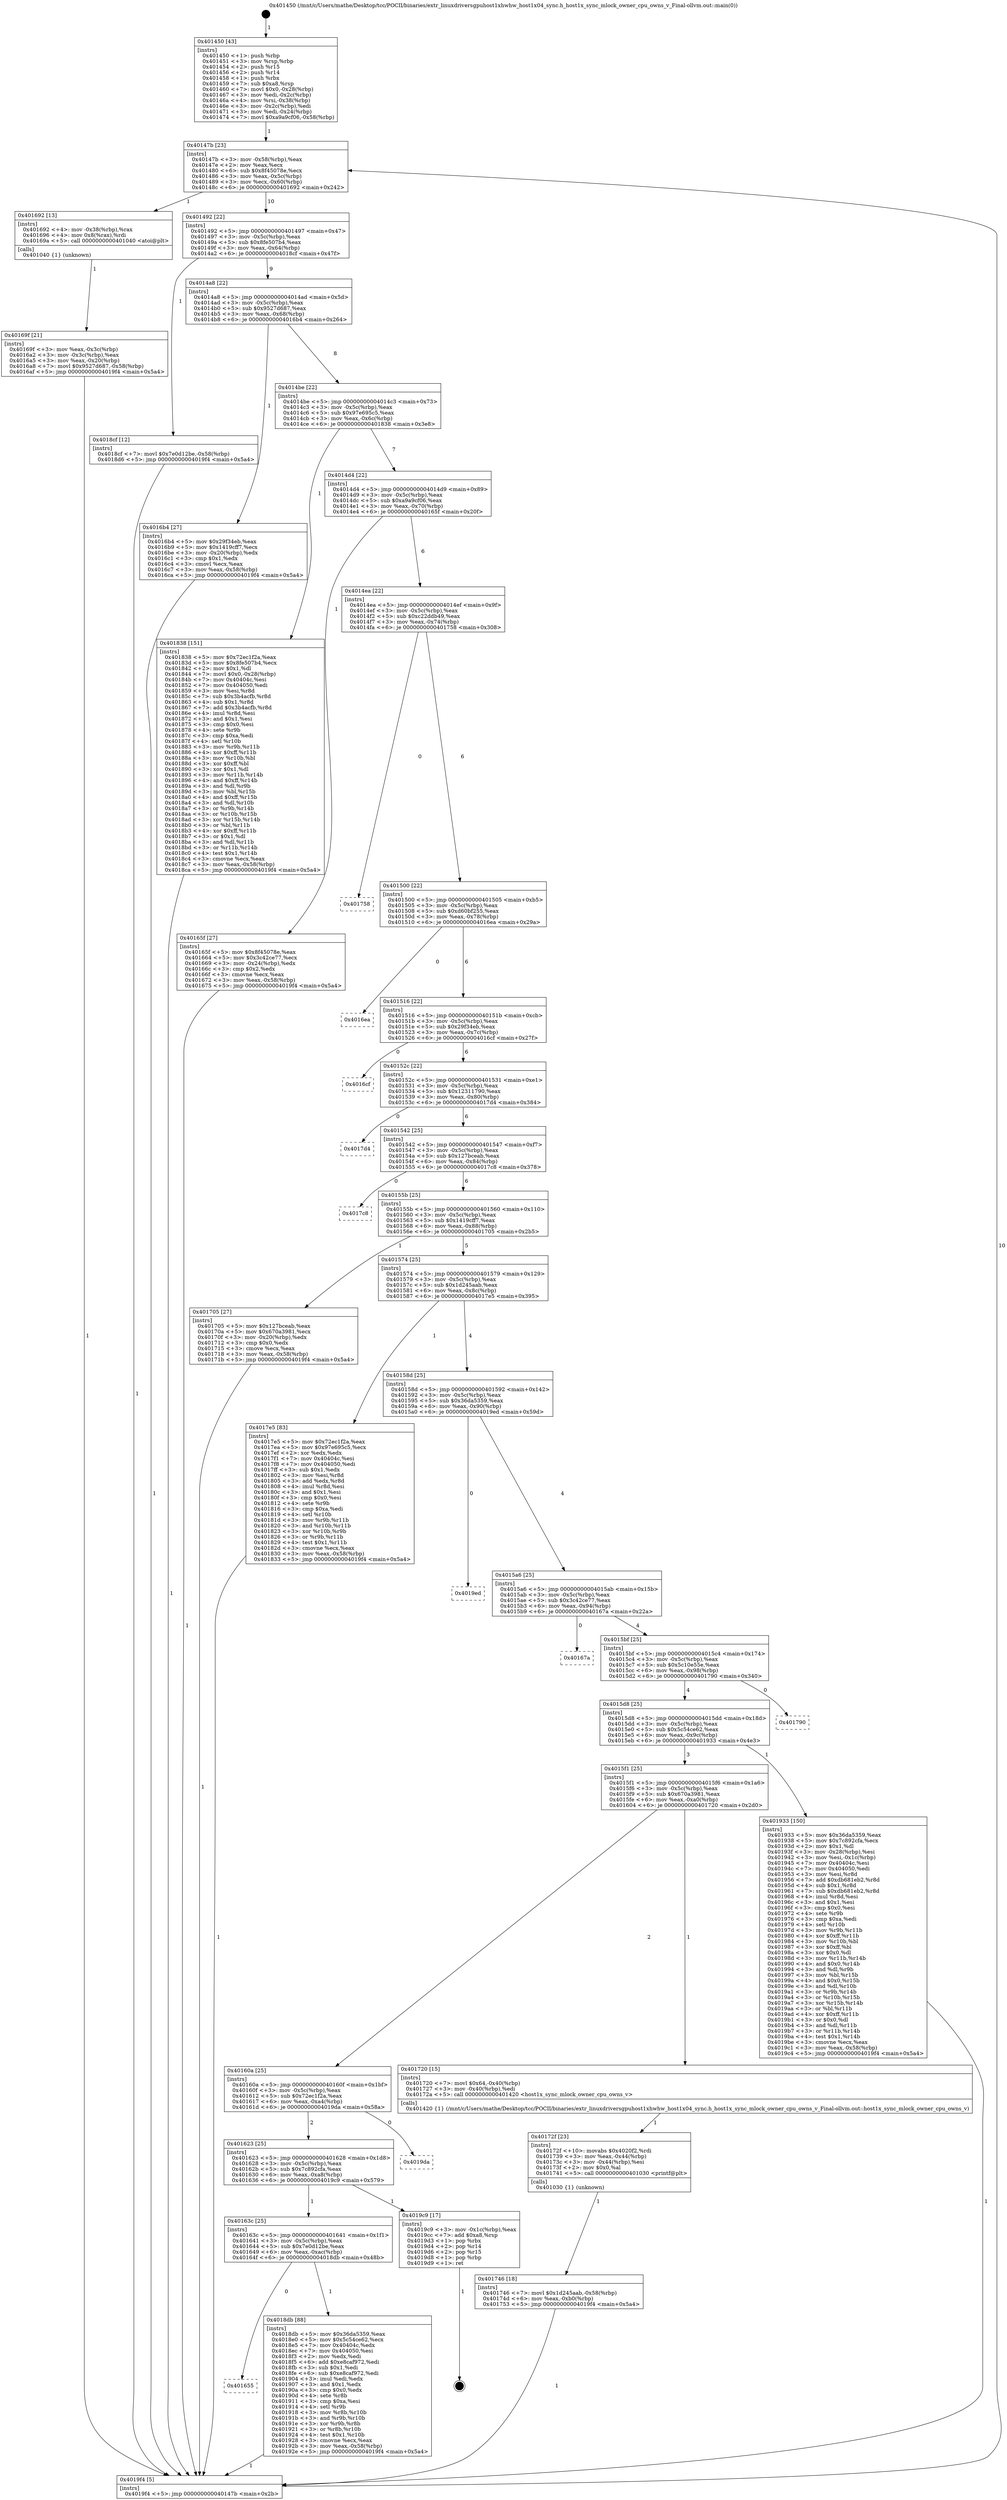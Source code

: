 digraph "0x401450" {
  label = "0x401450 (/mnt/c/Users/mathe/Desktop/tcc/POCII/binaries/extr_linuxdriversgpuhost1xhwhw_host1x04_sync.h_host1x_sync_mlock_owner_cpu_owns_v_Final-ollvm.out::main(0))"
  labelloc = "t"
  node[shape=record]

  Entry [label="",width=0.3,height=0.3,shape=circle,fillcolor=black,style=filled]
  "0x40147b" [label="{
     0x40147b [23]\l
     | [instrs]\l
     &nbsp;&nbsp;0x40147b \<+3\>: mov -0x58(%rbp),%eax\l
     &nbsp;&nbsp;0x40147e \<+2\>: mov %eax,%ecx\l
     &nbsp;&nbsp;0x401480 \<+6\>: sub $0x8f45078e,%ecx\l
     &nbsp;&nbsp;0x401486 \<+3\>: mov %eax,-0x5c(%rbp)\l
     &nbsp;&nbsp;0x401489 \<+3\>: mov %ecx,-0x60(%rbp)\l
     &nbsp;&nbsp;0x40148c \<+6\>: je 0000000000401692 \<main+0x242\>\l
  }"]
  "0x401692" [label="{
     0x401692 [13]\l
     | [instrs]\l
     &nbsp;&nbsp;0x401692 \<+4\>: mov -0x38(%rbp),%rax\l
     &nbsp;&nbsp;0x401696 \<+4\>: mov 0x8(%rax),%rdi\l
     &nbsp;&nbsp;0x40169a \<+5\>: call 0000000000401040 \<atoi@plt\>\l
     | [calls]\l
     &nbsp;&nbsp;0x401040 \{1\} (unknown)\l
  }"]
  "0x401492" [label="{
     0x401492 [22]\l
     | [instrs]\l
     &nbsp;&nbsp;0x401492 \<+5\>: jmp 0000000000401497 \<main+0x47\>\l
     &nbsp;&nbsp;0x401497 \<+3\>: mov -0x5c(%rbp),%eax\l
     &nbsp;&nbsp;0x40149a \<+5\>: sub $0x8fe507b4,%eax\l
     &nbsp;&nbsp;0x40149f \<+3\>: mov %eax,-0x64(%rbp)\l
     &nbsp;&nbsp;0x4014a2 \<+6\>: je 00000000004018cf \<main+0x47f\>\l
  }"]
  Exit [label="",width=0.3,height=0.3,shape=circle,fillcolor=black,style=filled,peripheries=2]
  "0x4018cf" [label="{
     0x4018cf [12]\l
     | [instrs]\l
     &nbsp;&nbsp;0x4018cf \<+7\>: movl $0x7e0d12be,-0x58(%rbp)\l
     &nbsp;&nbsp;0x4018d6 \<+5\>: jmp 00000000004019f4 \<main+0x5a4\>\l
  }"]
  "0x4014a8" [label="{
     0x4014a8 [22]\l
     | [instrs]\l
     &nbsp;&nbsp;0x4014a8 \<+5\>: jmp 00000000004014ad \<main+0x5d\>\l
     &nbsp;&nbsp;0x4014ad \<+3\>: mov -0x5c(%rbp),%eax\l
     &nbsp;&nbsp;0x4014b0 \<+5\>: sub $0x9527d687,%eax\l
     &nbsp;&nbsp;0x4014b5 \<+3\>: mov %eax,-0x68(%rbp)\l
     &nbsp;&nbsp;0x4014b8 \<+6\>: je 00000000004016b4 \<main+0x264\>\l
  }"]
  "0x401655" [label="{
     0x401655\l
  }", style=dashed]
  "0x4016b4" [label="{
     0x4016b4 [27]\l
     | [instrs]\l
     &nbsp;&nbsp;0x4016b4 \<+5\>: mov $0x29f34eb,%eax\l
     &nbsp;&nbsp;0x4016b9 \<+5\>: mov $0x1419cff7,%ecx\l
     &nbsp;&nbsp;0x4016be \<+3\>: mov -0x20(%rbp),%edx\l
     &nbsp;&nbsp;0x4016c1 \<+3\>: cmp $0x1,%edx\l
     &nbsp;&nbsp;0x4016c4 \<+3\>: cmovl %ecx,%eax\l
     &nbsp;&nbsp;0x4016c7 \<+3\>: mov %eax,-0x58(%rbp)\l
     &nbsp;&nbsp;0x4016ca \<+5\>: jmp 00000000004019f4 \<main+0x5a4\>\l
  }"]
  "0x4014be" [label="{
     0x4014be [22]\l
     | [instrs]\l
     &nbsp;&nbsp;0x4014be \<+5\>: jmp 00000000004014c3 \<main+0x73\>\l
     &nbsp;&nbsp;0x4014c3 \<+3\>: mov -0x5c(%rbp),%eax\l
     &nbsp;&nbsp;0x4014c6 \<+5\>: sub $0x97e695c5,%eax\l
     &nbsp;&nbsp;0x4014cb \<+3\>: mov %eax,-0x6c(%rbp)\l
     &nbsp;&nbsp;0x4014ce \<+6\>: je 0000000000401838 \<main+0x3e8\>\l
  }"]
  "0x4018db" [label="{
     0x4018db [88]\l
     | [instrs]\l
     &nbsp;&nbsp;0x4018db \<+5\>: mov $0x36da5359,%eax\l
     &nbsp;&nbsp;0x4018e0 \<+5\>: mov $0x5c54ce62,%ecx\l
     &nbsp;&nbsp;0x4018e5 \<+7\>: mov 0x40404c,%edx\l
     &nbsp;&nbsp;0x4018ec \<+7\>: mov 0x404050,%esi\l
     &nbsp;&nbsp;0x4018f3 \<+2\>: mov %edx,%edi\l
     &nbsp;&nbsp;0x4018f5 \<+6\>: add $0xe8caf972,%edi\l
     &nbsp;&nbsp;0x4018fb \<+3\>: sub $0x1,%edi\l
     &nbsp;&nbsp;0x4018fe \<+6\>: sub $0xe8caf972,%edi\l
     &nbsp;&nbsp;0x401904 \<+3\>: imul %edi,%edx\l
     &nbsp;&nbsp;0x401907 \<+3\>: and $0x1,%edx\l
     &nbsp;&nbsp;0x40190a \<+3\>: cmp $0x0,%edx\l
     &nbsp;&nbsp;0x40190d \<+4\>: sete %r8b\l
     &nbsp;&nbsp;0x401911 \<+3\>: cmp $0xa,%esi\l
     &nbsp;&nbsp;0x401914 \<+4\>: setl %r9b\l
     &nbsp;&nbsp;0x401918 \<+3\>: mov %r8b,%r10b\l
     &nbsp;&nbsp;0x40191b \<+3\>: and %r9b,%r10b\l
     &nbsp;&nbsp;0x40191e \<+3\>: xor %r9b,%r8b\l
     &nbsp;&nbsp;0x401921 \<+3\>: or %r8b,%r10b\l
     &nbsp;&nbsp;0x401924 \<+4\>: test $0x1,%r10b\l
     &nbsp;&nbsp;0x401928 \<+3\>: cmovne %ecx,%eax\l
     &nbsp;&nbsp;0x40192b \<+3\>: mov %eax,-0x58(%rbp)\l
     &nbsp;&nbsp;0x40192e \<+5\>: jmp 00000000004019f4 \<main+0x5a4\>\l
  }"]
  "0x401838" [label="{
     0x401838 [151]\l
     | [instrs]\l
     &nbsp;&nbsp;0x401838 \<+5\>: mov $0x72ec1f2a,%eax\l
     &nbsp;&nbsp;0x40183d \<+5\>: mov $0x8fe507b4,%ecx\l
     &nbsp;&nbsp;0x401842 \<+2\>: mov $0x1,%dl\l
     &nbsp;&nbsp;0x401844 \<+7\>: movl $0x0,-0x28(%rbp)\l
     &nbsp;&nbsp;0x40184b \<+7\>: mov 0x40404c,%esi\l
     &nbsp;&nbsp;0x401852 \<+7\>: mov 0x404050,%edi\l
     &nbsp;&nbsp;0x401859 \<+3\>: mov %esi,%r8d\l
     &nbsp;&nbsp;0x40185c \<+7\>: sub $0x3b4acfb,%r8d\l
     &nbsp;&nbsp;0x401863 \<+4\>: sub $0x1,%r8d\l
     &nbsp;&nbsp;0x401867 \<+7\>: add $0x3b4acfb,%r8d\l
     &nbsp;&nbsp;0x40186e \<+4\>: imul %r8d,%esi\l
     &nbsp;&nbsp;0x401872 \<+3\>: and $0x1,%esi\l
     &nbsp;&nbsp;0x401875 \<+3\>: cmp $0x0,%esi\l
     &nbsp;&nbsp;0x401878 \<+4\>: sete %r9b\l
     &nbsp;&nbsp;0x40187c \<+3\>: cmp $0xa,%edi\l
     &nbsp;&nbsp;0x40187f \<+4\>: setl %r10b\l
     &nbsp;&nbsp;0x401883 \<+3\>: mov %r9b,%r11b\l
     &nbsp;&nbsp;0x401886 \<+4\>: xor $0xff,%r11b\l
     &nbsp;&nbsp;0x40188a \<+3\>: mov %r10b,%bl\l
     &nbsp;&nbsp;0x40188d \<+3\>: xor $0xff,%bl\l
     &nbsp;&nbsp;0x401890 \<+3\>: xor $0x1,%dl\l
     &nbsp;&nbsp;0x401893 \<+3\>: mov %r11b,%r14b\l
     &nbsp;&nbsp;0x401896 \<+4\>: and $0xff,%r14b\l
     &nbsp;&nbsp;0x40189a \<+3\>: and %dl,%r9b\l
     &nbsp;&nbsp;0x40189d \<+3\>: mov %bl,%r15b\l
     &nbsp;&nbsp;0x4018a0 \<+4\>: and $0xff,%r15b\l
     &nbsp;&nbsp;0x4018a4 \<+3\>: and %dl,%r10b\l
     &nbsp;&nbsp;0x4018a7 \<+3\>: or %r9b,%r14b\l
     &nbsp;&nbsp;0x4018aa \<+3\>: or %r10b,%r15b\l
     &nbsp;&nbsp;0x4018ad \<+3\>: xor %r15b,%r14b\l
     &nbsp;&nbsp;0x4018b0 \<+3\>: or %bl,%r11b\l
     &nbsp;&nbsp;0x4018b3 \<+4\>: xor $0xff,%r11b\l
     &nbsp;&nbsp;0x4018b7 \<+3\>: or $0x1,%dl\l
     &nbsp;&nbsp;0x4018ba \<+3\>: and %dl,%r11b\l
     &nbsp;&nbsp;0x4018bd \<+3\>: or %r11b,%r14b\l
     &nbsp;&nbsp;0x4018c0 \<+4\>: test $0x1,%r14b\l
     &nbsp;&nbsp;0x4018c4 \<+3\>: cmovne %ecx,%eax\l
     &nbsp;&nbsp;0x4018c7 \<+3\>: mov %eax,-0x58(%rbp)\l
     &nbsp;&nbsp;0x4018ca \<+5\>: jmp 00000000004019f4 \<main+0x5a4\>\l
  }"]
  "0x4014d4" [label="{
     0x4014d4 [22]\l
     | [instrs]\l
     &nbsp;&nbsp;0x4014d4 \<+5\>: jmp 00000000004014d9 \<main+0x89\>\l
     &nbsp;&nbsp;0x4014d9 \<+3\>: mov -0x5c(%rbp),%eax\l
     &nbsp;&nbsp;0x4014dc \<+5\>: sub $0xa9a9cf06,%eax\l
     &nbsp;&nbsp;0x4014e1 \<+3\>: mov %eax,-0x70(%rbp)\l
     &nbsp;&nbsp;0x4014e4 \<+6\>: je 000000000040165f \<main+0x20f\>\l
  }"]
  "0x40163c" [label="{
     0x40163c [25]\l
     | [instrs]\l
     &nbsp;&nbsp;0x40163c \<+5\>: jmp 0000000000401641 \<main+0x1f1\>\l
     &nbsp;&nbsp;0x401641 \<+3\>: mov -0x5c(%rbp),%eax\l
     &nbsp;&nbsp;0x401644 \<+5\>: sub $0x7e0d12be,%eax\l
     &nbsp;&nbsp;0x401649 \<+6\>: mov %eax,-0xac(%rbp)\l
     &nbsp;&nbsp;0x40164f \<+6\>: je 00000000004018db \<main+0x48b\>\l
  }"]
  "0x40165f" [label="{
     0x40165f [27]\l
     | [instrs]\l
     &nbsp;&nbsp;0x40165f \<+5\>: mov $0x8f45078e,%eax\l
     &nbsp;&nbsp;0x401664 \<+5\>: mov $0x3c42ce77,%ecx\l
     &nbsp;&nbsp;0x401669 \<+3\>: mov -0x24(%rbp),%edx\l
     &nbsp;&nbsp;0x40166c \<+3\>: cmp $0x2,%edx\l
     &nbsp;&nbsp;0x40166f \<+3\>: cmovne %ecx,%eax\l
     &nbsp;&nbsp;0x401672 \<+3\>: mov %eax,-0x58(%rbp)\l
     &nbsp;&nbsp;0x401675 \<+5\>: jmp 00000000004019f4 \<main+0x5a4\>\l
  }"]
  "0x4014ea" [label="{
     0x4014ea [22]\l
     | [instrs]\l
     &nbsp;&nbsp;0x4014ea \<+5\>: jmp 00000000004014ef \<main+0x9f\>\l
     &nbsp;&nbsp;0x4014ef \<+3\>: mov -0x5c(%rbp),%eax\l
     &nbsp;&nbsp;0x4014f2 \<+5\>: sub $0xc22ddb49,%eax\l
     &nbsp;&nbsp;0x4014f7 \<+3\>: mov %eax,-0x74(%rbp)\l
     &nbsp;&nbsp;0x4014fa \<+6\>: je 0000000000401758 \<main+0x308\>\l
  }"]
  "0x4019f4" [label="{
     0x4019f4 [5]\l
     | [instrs]\l
     &nbsp;&nbsp;0x4019f4 \<+5\>: jmp 000000000040147b \<main+0x2b\>\l
  }"]
  "0x401450" [label="{
     0x401450 [43]\l
     | [instrs]\l
     &nbsp;&nbsp;0x401450 \<+1\>: push %rbp\l
     &nbsp;&nbsp;0x401451 \<+3\>: mov %rsp,%rbp\l
     &nbsp;&nbsp;0x401454 \<+2\>: push %r15\l
     &nbsp;&nbsp;0x401456 \<+2\>: push %r14\l
     &nbsp;&nbsp;0x401458 \<+1\>: push %rbx\l
     &nbsp;&nbsp;0x401459 \<+7\>: sub $0xa8,%rsp\l
     &nbsp;&nbsp;0x401460 \<+7\>: movl $0x0,-0x28(%rbp)\l
     &nbsp;&nbsp;0x401467 \<+3\>: mov %edi,-0x2c(%rbp)\l
     &nbsp;&nbsp;0x40146a \<+4\>: mov %rsi,-0x38(%rbp)\l
     &nbsp;&nbsp;0x40146e \<+3\>: mov -0x2c(%rbp),%edi\l
     &nbsp;&nbsp;0x401471 \<+3\>: mov %edi,-0x24(%rbp)\l
     &nbsp;&nbsp;0x401474 \<+7\>: movl $0xa9a9cf06,-0x58(%rbp)\l
  }"]
  "0x40169f" [label="{
     0x40169f [21]\l
     | [instrs]\l
     &nbsp;&nbsp;0x40169f \<+3\>: mov %eax,-0x3c(%rbp)\l
     &nbsp;&nbsp;0x4016a2 \<+3\>: mov -0x3c(%rbp),%eax\l
     &nbsp;&nbsp;0x4016a5 \<+3\>: mov %eax,-0x20(%rbp)\l
     &nbsp;&nbsp;0x4016a8 \<+7\>: movl $0x9527d687,-0x58(%rbp)\l
     &nbsp;&nbsp;0x4016af \<+5\>: jmp 00000000004019f4 \<main+0x5a4\>\l
  }"]
  "0x4019c9" [label="{
     0x4019c9 [17]\l
     | [instrs]\l
     &nbsp;&nbsp;0x4019c9 \<+3\>: mov -0x1c(%rbp),%eax\l
     &nbsp;&nbsp;0x4019cc \<+7\>: add $0xa8,%rsp\l
     &nbsp;&nbsp;0x4019d3 \<+1\>: pop %rbx\l
     &nbsp;&nbsp;0x4019d4 \<+2\>: pop %r14\l
     &nbsp;&nbsp;0x4019d6 \<+2\>: pop %r15\l
     &nbsp;&nbsp;0x4019d8 \<+1\>: pop %rbp\l
     &nbsp;&nbsp;0x4019d9 \<+1\>: ret\l
  }"]
  "0x401758" [label="{
     0x401758\l
  }", style=dashed]
  "0x401500" [label="{
     0x401500 [22]\l
     | [instrs]\l
     &nbsp;&nbsp;0x401500 \<+5\>: jmp 0000000000401505 \<main+0xb5\>\l
     &nbsp;&nbsp;0x401505 \<+3\>: mov -0x5c(%rbp),%eax\l
     &nbsp;&nbsp;0x401508 \<+5\>: sub $0xd60bf255,%eax\l
     &nbsp;&nbsp;0x40150d \<+3\>: mov %eax,-0x78(%rbp)\l
     &nbsp;&nbsp;0x401510 \<+6\>: je 00000000004016ea \<main+0x29a\>\l
  }"]
  "0x401623" [label="{
     0x401623 [25]\l
     | [instrs]\l
     &nbsp;&nbsp;0x401623 \<+5\>: jmp 0000000000401628 \<main+0x1d8\>\l
     &nbsp;&nbsp;0x401628 \<+3\>: mov -0x5c(%rbp),%eax\l
     &nbsp;&nbsp;0x40162b \<+5\>: sub $0x7c892cfa,%eax\l
     &nbsp;&nbsp;0x401630 \<+6\>: mov %eax,-0xa8(%rbp)\l
     &nbsp;&nbsp;0x401636 \<+6\>: je 00000000004019c9 \<main+0x579\>\l
  }"]
  "0x4016ea" [label="{
     0x4016ea\l
  }", style=dashed]
  "0x401516" [label="{
     0x401516 [22]\l
     | [instrs]\l
     &nbsp;&nbsp;0x401516 \<+5\>: jmp 000000000040151b \<main+0xcb\>\l
     &nbsp;&nbsp;0x40151b \<+3\>: mov -0x5c(%rbp),%eax\l
     &nbsp;&nbsp;0x40151e \<+5\>: sub $0x29f34eb,%eax\l
     &nbsp;&nbsp;0x401523 \<+3\>: mov %eax,-0x7c(%rbp)\l
     &nbsp;&nbsp;0x401526 \<+6\>: je 00000000004016cf \<main+0x27f\>\l
  }"]
  "0x4019da" [label="{
     0x4019da\l
  }", style=dashed]
  "0x4016cf" [label="{
     0x4016cf\l
  }", style=dashed]
  "0x40152c" [label="{
     0x40152c [22]\l
     | [instrs]\l
     &nbsp;&nbsp;0x40152c \<+5\>: jmp 0000000000401531 \<main+0xe1\>\l
     &nbsp;&nbsp;0x401531 \<+3\>: mov -0x5c(%rbp),%eax\l
     &nbsp;&nbsp;0x401534 \<+5\>: sub $0x12311790,%eax\l
     &nbsp;&nbsp;0x401539 \<+3\>: mov %eax,-0x80(%rbp)\l
     &nbsp;&nbsp;0x40153c \<+6\>: je 00000000004017d4 \<main+0x384\>\l
  }"]
  "0x401746" [label="{
     0x401746 [18]\l
     | [instrs]\l
     &nbsp;&nbsp;0x401746 \<+7\>: movl $0x1d245aab,-0x58(%rbp)\l
     &nbsp;&nbsp;0x40174d \<+6\>: mov %eax,-0xb0(%rbp)\l
     &nbsp;&nbsp;0x401753 \<+5\>: jmp 00000000004019f4 \<main+0x5a4\>\l
  }"]
  "0x4017d4" [label="{
     0x4017d4\l
  }", style=dashed]
  "0x401542" [label="{
     0x401542 [25]\l
     | [instrs]\l
     &nbsp;&nbsp;0x401542 \<+5\>: jmp 0000000000401547 \<main+0xf7\>\l
     &nbsp;&nbsp;0x401547 \<+3\>: mov -0x5c(%rbp),%eax\l
     &nbsp;&nbsp;0x40154a \<+5\>: sub $0x127bceab,%eax\l
     &nbsp;&nbsp;0x40154f \<+6\>: mov %eax,-0x84(%rbp)\l
     &nbsp;&nbsp;0x401555 \<+6\>: je 00000000004017c8 \<main+0x378\>\l
  }"]
  "0x40172f" [label="{
     0x40172f [23]\l
     | [instrs]\l
     &nbsp;&nbsp;0x40172f \<+10\>: movabs $0x4020f2,%rdi\l
     &nbsp;&nbsp;0x401739 \<+3\>: mov %eax,-0x44(%rbp)\l
     &nbsp;&nbsp;0x40173c \<+3\>: mov -0x44(%rbp),%esi\l
     &nbsp;&nbsp;0x40173f \<+2\>: mov $0x0,%al\l
     &nbsp;&nbsp;0x401741 \<+5\>: call 0000000000401030 \<printf@plt\>\l
     | [calls]\l
     &nbsp;&nbsp;0x401030 \{1\} (unknown)\l
  }"]
  "0x4017c8" [label="{
     0x4017c8\l
  }", style=dashed]
  "0x40155b" [label="{
     0x40155b [25]\l
     | [instrs]\l
     &nbsp;&nbsp;0x40155b \<+5\>: jmp 0000000000401560 \<main+0x110\>\l
     &nbsp;&nbsp;0x401560 \<+3\>: mov -0x5c(%rbp),%eax\l
     &nbsp;&nbsp;0x401563 \<+5\>: sub $0x1419cff7,%eax\l
     &nbsp;&nbsp;0x401568 \<+6\>: mov %eax,-0x88(%rbp)\l
     &nbsp;&nbsp;0x40156e \<+6\>: je 0000000000401705 \<main+0x2b5\>\l
  }"]
  "0x40160a" [label="{
     0x40160a [25]\l
     | [instrs]\l
     &nbsp;&nbsp;0x40160a \<+5\>: jmp 000000000040160f \<main+0x1bf\>\l
     &nbsp;&nbsp;0x40160f \<+3\>: mov -0x5c(%rbp),%eax\l
     &nbsp;&nbsp;0x401612 \<+5\>: sub $0x72ec1f2a,%eax\l
     &nbsp;&nbsp;0x401617 \<+6\>: mov %eax,-0xa4(%rbp)\l
     &nbsp;&nbsp;0x40161d \<+6\>: je 00000000004019da \<main+0x58a\>\l
  }"]
  "0x401705" [label="{
     0x401705 [27]\l
     | [instrs]\l
     &nbsp;&nbsp;0x401705 \<+5\>: mov $0x127bceab,%eax\l
     &nbsp;&nbsp;0x40170a \<+5\>: mov $0x670a3981,%ecx\l
     &nbsp;&nbsp;0x40170f \<+3\>: mov -0x20(%rbp),%edx\l
     &nbsp;&nbsp;0x401712 \<+3\>: cmp $0x0,%edx\l
     &nbsp;&nbsp;0x401715 \<+3\>: cmove %ecx,%eax\l
     &nbsp;&nbsp;0x401718 \<+3\>: mov %eax,-0x58(%rbp)\l
     &nbsp;&nbsp;0x40171b \<+5\>: jmp 00000000004019f4 \<main+0x5a4\>\l
  }"]
  "0x401574" [label="{
     0x401574 [25]\l
     | [instrs]\l
     &nbsp;&nbsp;0x401574 \<+5\>: jmp 0000000000401579 \<main+0x129\>\l
     &nbsp;&nbsp;0x401579 \<+3\>: mov -0x5c(%rbp),%eax\l
     &nbsp;&nbsp;0x40157c \<+5\>: sub $0x1d245aab,%eax\l
     &nbsp;&nbsp;0x401581 \<+6\>: mov %eax,-0x8c(%rbp)\l
     &nbsp;&nbsp;0x401587 \<+6\>: je 00000000004017e5 \<main+0x395\>\l
  }"]
  "0x401720" [label="{
     0x401720 [15]\l
     | [instrs]\l
     &nbsp;&nbsp;0x401720 \<+7\>: movl $0x64,-0x40(%rbp)\l
     &nbsp;&nbsp;0x401727 \<+3\>: mov -0x40(%rbp),%edi\l
     &nbsp;&nbsp;0x40172a \<+5\>: call 0000000000401420 \<host1x_sync_mlock_owner_cpu_owns_v\>\l
     | [calls]\l
     &nbsp;&nbsp;0x401420 \{1\} (/mnt/c/Users/mathe/Desktop/tcc/POCII/binaries/extr_linuxdriversgpuhost1xhwhw_host1x04_sync.h_host1x_sync_mlock_owner_cpu_owns_v_Final-ollvm.out::host1x_sync_mlock_owner_cpu_owns_v)\l
  }"]
  "0x4017e5" [label="{
     0x4017e5 [83]\l
     | [instrs]\l
     &nbsp;&nbsp;0x4017e5 \<+5\>: mov $0x72ec1f2a,%eax\l
     &nbsp;&nbsp;0x4017ea \<+5\>: mov $0x97e695c5,%ecx\l
     &nbsp;&nbsp;0x4017ef \<+2\>: xor %edx,%edx\l
     &nbsp;&nbsp;0x4017f1 \<+7\>: mov 0x40404c,%esi\l
     &nbsp;&nbsp;0x4017f8 \<+7\>: mov 0x404050,%edi\l
     &nbsp;&nbsp;0x4017ff \<+3\>: sub $0x1,%edx\l
     &nbsp;&nbsp;0x401802 \<+3\>: mov %esi,%r8d\l
     &nbsp;&nbsp;0x401805 \<+3\>: add %edx,%r8d\l
     &nbsp;&nbsp;0x401808 \<+4\>: imul %r8d,%esi\l
     &nbsp;&nbsp;0x40180c \<+3\>: and $0x1,%esi\l
     &nbsp;&nbsp;0x40180f \<+3\>: cmp $0x0,%esi\l
     &nbsp;&nbsp;0x401812 \<+4\>: sete %r9b\l
     &nbsp;&nbsp;0x401816 \<+3\>: cmp $0xa,%edi\l
     &nbsp;&nbsp;0x401819 \<+4\>: setl %r10b\l
     &nbsp;&nbsp;0x40181d \<+3\>: mov %r9b,%r11b\l
     &nbsp;&nbsp;0x401820 \<+3\>: and %r10b,%r11b\l
     &nbsp;&nbsp;0x401823 \<+3\>: xor %r10b,%r9b\l
     &nbsp;&nbsp;0x401826 \<+3\>: or %r9b,%r11b\l
     &nbsp;&nbsp;0x401829 \<+4\>: test $0x1,%r11b\l
     &nbsp;&nbsp;0x40182d \<+3\>: cmovne %ecx,%eax\l
     &nbsp;&nbsp;0x401830 \<+3\>: mov %eax,-0x58(%rbp)\l
     &nbsp;&nbsp;0x401833 \<+5\>: jmp 00000000004019f4 \<main+0x5a4\>\l
  }"]
  "0x40158d" [label="{
     0x40158d [25]\l
     | [instrs]\l
     &nbsp;&nbsp;0x40158d \<+5\>: jmp 0000000000401592 \<main+0x142\>\l
     &nbsp;&nbsp;0x401592 \<+3\>: mov -0x5c(%rbp),%eax\l
     &nbsp;&nbsp;0x401595 \<+5\>: sub $0x36da5359,%eax\l
     &nbsp;&nbsp;0x40159a \<+6\>: mov %eax,-0x90(%rbp)\l
     &nbsp;&nbsp;0x4015a0 \<+6\>: je 00000000004019ed \<main+0x59d\>\l
  }"]
  "0x4015f1" [label="{
     0x4015f1 [25]\l
     | [instrs]\l
     &nbsp;&nbsp;0x4015f1 \<+5\>: jmp 00000000004015f6 \<main+0x1a6\>\l
     &nbsp;&nbsp;0x4015f6 \<+3\>: mov -0x5c(%rbp),%eax\l
     &nbsp;&nbsp;0x4015f9 \<+5\>: sub $0x670a3981,%eax\l
     &nbsp;&nbsp;0x4015fe \<+6\>: mov %eax,-0xa0(%rbp)\l
     &nbsp;&nbsp;0x401604 \<+6\>: je 0000000000401720 \<main+0x2d0\>\l
  }"]
  "0x4019ed" [label="{
     0x4019ed\l
  }", style=dashed]
  "0x4015a6" [label="{
     0x4015a6 [25]\l
     | [instrs]\l
     &nbsp;&nbsp;0x4015a6 \<+5\>: jmp 00000000004015ab \<main+0x15b\>\l
     &nbsp;&nbsp;0x4015ab \<+3\>: mov -0x5c(%rbp),%eax\l
     &nbsp;&nbsp;0x4015ae \<+5\>: sub $0x3c42ce77,%eax\l
     &nbsp;&nbsp;0x4015b3 \<+6\>: mov %eax,-0x94(%rbp)\l
     &nbsp;&nbsp;0x4015b9 \<+6\>: je 000000000040167a \<main+0x22a\>\l
  }"]
  "0x401933" [label="{
     0x401933 [150]\l
     | [instrs]\l
     &nbsp;&nbsp;0x401933 \<+5\>: mov $0x36da5359,%eax\l
     &nbsp;&nbsp;0x401938 \<+5\>: mov $0x7c892cfa,%ecx\l
     &nbsp;&nbsp;0x40193d \<+2\>: mov $0x1,%dl\l
     &nbsp;&nbsp;0x40193f \<+3\>: mov -0x28(%rbp),%esi\l
     &nbsp;&nbsp;0x401942 \<+3\>: mov %esi,-0x1c(%rbp)\l
     &nbsp;&nbsp;0x401945 \<+7\>: mov 0x40404c,%esi\l
     &nbsp;&nbsp;0x40194c \<+7\>: mov 0x404050,%edi\l
     &nbsp;&nbsp;0x401953 \<+3\>: mov %esi,%r8d\l
     &nbsp;&nbsp;0x401956 \<+7\>: add $0xdb681eb2,%r8d\l
     &nbsp;&nbsp;0x40195d \<+4\>: sub $0x1,%r8d\l
     &nbsp;&nbsp;0x401961 \<+7\>: sub $0xdb681eb2,%r8d\l
     &nbsp;&nbsp;0x401968 \<+4\>: imul %r8d,%esi\l
     &nbsp;&nbsp;0x40196c \<+3\>: and $0x1,%esi\l
     &nbsp;&nbsp;0x40196f \<+3\>: cmp $0x0,%esi\l
     &nbsp;&nbsp;0x401972 \<+4\>: sete %r9b\l
     &nbsp;&nbsp;0x401976 \<+3\>: cmp $0xa,%edi\l
     &nbsp;&nbsp;0x401979 \<+4\>: setl %r10b\l
     &nbsp;&nbsp;0x40197d \<+3\>: mov %r9b,%r11b\l
     &nbsp;&nbsp;0x401980 \<+4\>: xor $0xff,%r11b\l
     &nbsp;&nbsp;0x401984 \<+3\>: mov %r10b,%bl\l
     &nbsp;&nbsp;0x401987 \<+3\>: xor $0xff,%bl\l
     &nbsp;&nbsp;0x40198a \<+3\>: xor $0x0,%dl\l
     &nbsp;&nbsp;0x40198d \<+3\>: mov %r11b,%r14b\l
     &nbsp;&nbsp;0x401990 \<+4\>: and $0x0,%r14b\l
     &nbsp;&nbsp;0x401994 \<+3\>: and %dl,%r9b\l
     &nbsp;&nbsp;0x401997 \<+3\>: mov %bl,%r15b\l
     &nbsp;&nbsp;0x40199a \<+4\>: and $0x0,%r15b\l
     &nbsp;&nbsp;0x40199e \<+3\>: and %dl,%r10b\l
     &nbsp;&nbsp;0x4019a1 \<+3\>: or %r9b,%r14b\l
     &nbsp;&nbsp;0x4019a4 \<+3\>: or %r10b,%r15b\l
     &nbsp;&nbsp;0x4019a7 \<+3\>: xor %r15b,%r14b\l
     &nbsp;&nbsp;0x4019aa \<+3\>: or %bl,%r11b\l
     &nbsp;&nbsp;0x4019ad \<+4\>: xor $0xff,%r11b\l
     &nbsp;&nbsp;0x4019b1 \<+3\>: or $0x0,%dl\l
     &nbsp;&nbsp;0x4019b4 \<+3\>: and %dl,%r11b\l
     &nbsp;&nbsp;0x4019b7 \<+3\>: or %r11b,%r14b\l
     &nbsp;&nbsp;0x4019ba \<+4\>: test $0x1,%r14b\l
     &nbsp;&nbsp;0x4019be \<+3\>: cmovne %ecx,%eax\l
     &nbsp;&nbsp;0x4019c1 \<+3\>: mov %eax,-0x58(%rbp)\l
     &nbsp;&nbsp;0x4019c4 \<+5\>: jmp 00000000004019f4 \<main+0x5a4\>\l
  }"]
  "0x40167a" [label="{
     0x40167a\l
  }", style=dashed]
  "0x4015bf" [label="{
     0x4015bf [25]\l
     | [instrs]\l
     &nbsp;&nbsp;0x4015bf \<+5\>: jmp 00000000004015c4 \<main+0x174\>\l
     &nbsp;&nbsp;0x4015c4 \<+3\>: mov -0x5c(%rbp),%eax\l
     &nbsp;&nbsp;0x4015c7 \<+5\>: sub $0x5c10e55e,%eax\l
     &nbsp;&nbsp;0x4015cc \<+6\>: mov %eax,-0x98(%rbp)\l
     &nbsp;&nbsp;0x4015d2 \<+6\>: je 0000000000401790 \<main+0x340\>\l
  }"]
  "0x4015d8" [label="{
     0x4015d8 [25]\l
     | [instrs]\l
     &nbsp;&nbsp;0x4015d8 \<+5\>: jmp 00000000004015dd \<main+0x18d\>\l
     &nbsp;&nbsp;0x4015dd \<+3\>: mov -0x5c(%rbp),%eax\l
     &nbsp;&nbsp;0x4015e0 \<+5\>: sub $0x5c54ce62,%eax\l
     &nbsp;&nbsp;0x4015e5 \<+6\>: mov %eax,-0x9c(%rbp)\l
     &nbsp;&nbsp;0x4015eb \<+6\>: je 0000000000401933 \<main+0x4e3\>\l
  }"]
  "0x401790" [label="{
     0x401790\l
  }", style=dashed]
  Entry -> "0x401450" [label=" 1"]
  "0x40147b" -> "0x401692" [label=" 1"]
  "0x40147b" -> "0x401492" [label=" 10"]
  "0x4019c9" -> Exit [label=" 1"]
  "0x401492" -> "0x4018cf" [label=" 1"]
  "0x401492" -> "0x4014a8" [label=" 9"]
  "0x401933" -> "0x4019f4" [label=" 1"]
  "0x4014a8" -> "0x4016b4" [label=" 1"]
  "0x4014a8" -> "0x4014be" [label=" 8"]
  "0x4018db" -> "0x4019f4" [label=" 1"]
  "0x4014be" -> "0x401838" [label=" 1"]
  "0x4014be" -> "0x4014d4" [label=" 7"]
  "0x40163c" -> "0x401655" [label=" 0"]
  "0x4014d4" -> "0x40165f" [label=" 1"]
  "0x4014d4" -> "0x4014ea" [label=" 6"]
  "0x40165f" -> "0x4019f4" [label=" 1"]
  "0x401450" -> "0x40147b" [label=" 1"]
  "0x4019f4" -> "0x40147b" [label=" 10"]
  "0x401692" -> "0x40169f" [label=" 1"]
  "0x40169f" -> "0x4019f4" [label=" 1"]
  "0x4016b4" -> "0x4019f4" [label=" 1"]
  "0x40163c" -> "0x4018db" [label=" 1"]
  "0x4014ea" -> "0x401758" [label=" 0"]
  "0x4014ea" -> "0x401500" [label=" 6"]
  "0x401623" -> "0x40163c" [label=" 1"]
  "0x401500" -> "0x4016ea" [label=" 0"]
  "0x401500" -> "0x401516" [label=" 6"]
  "0x401623" -> "0x4019c9" [label=" 1"]
  "0x401516" -> "0x4016cf" [label=" 0"]
  "0x401516" -> "0x40152c" [label=" 6"]
  "0x40160a" -> "0x401623" [label=" 2"]
  "0x40152c" -> "0x4017d4" [label=" 0"]
  "0x40152c" -> "0x401542" [label=" 6"]
  "0x40160a" -> "0x4019da" [label=" 0"]
  "0x401542" -> "0x4017c8" [label=" 0"]
  "0x401542" -> "0x40155b" [label=" 6"]
  "0x4018cf" -> "0x4019f4" [label=" 1"]
  "0x40155b" -> "0x401705" [label=" 1"]
  "0x40155b" -> "0x401574" [label=" 5"]
  "0x401705" -> "0x4019f4" [label=" 1"]
  "0x401838" -> "0x4019f4" [label=" 1"]
  "0x401574" -> "0x4017e5" [label=" 1"]
  "0x401574" -> "0x40158d" [label=" 4"]
  "0x4017e5" -> "0x4019f4" [label=" 1"]
  "0x40158d" -> "0x4019ed" [label=" 0"]
  "0x40158d" -> "0x4015a6" [label=" 4"]
  "0x40172f" -> "0x401746" [label=" 1"]
  "0x4015a6" -> "0x40167a" [label=" 0"]
  "0x4015a6" -> "0x4015bf" [label=" 4"]
  "0x401720" -> "0x40172f" [label=" 1"]
  "0x4015bf" -> "0x401790" [label=" 0"]
  "0x4015bf" -> "0x4015d8" [label=" 4"]
  "0x4015f1" -> "0x40160a" [label=" 2"]
  "0x4015d8" -> "0x401933" [label=" 1"]
  "0x4015d8" -> "0x4015f1" [label=" 3"]
  "0x401746" -> "0x4019f4" [label=" 1"]
  "0x4015f1" -> "0x401720" [label=" 1"]
}
